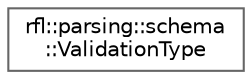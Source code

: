 digraph "类继承关系图"
{
 // LATEX_PDF_SIZE
  bgcolor="transparent";
  edge [fontname=Helvetica,fontsize=10,labelfontname=Helvetica,labelfontsize=10];
  node [fontname=Helvetica,fontsize=10,shape=box,height=0.2,width=0.4];
  rankdir="LR";
  Node0 [id="Node000000",label="rfl::parsing::schema\l::ValidationType",height=0.2,width=0.4,color="grey40", fillcolor="white", style="filled",URL="$structrfl_1_1parsing_1_1schema_1_1_validation_type.html",tooltip=" "];
}

